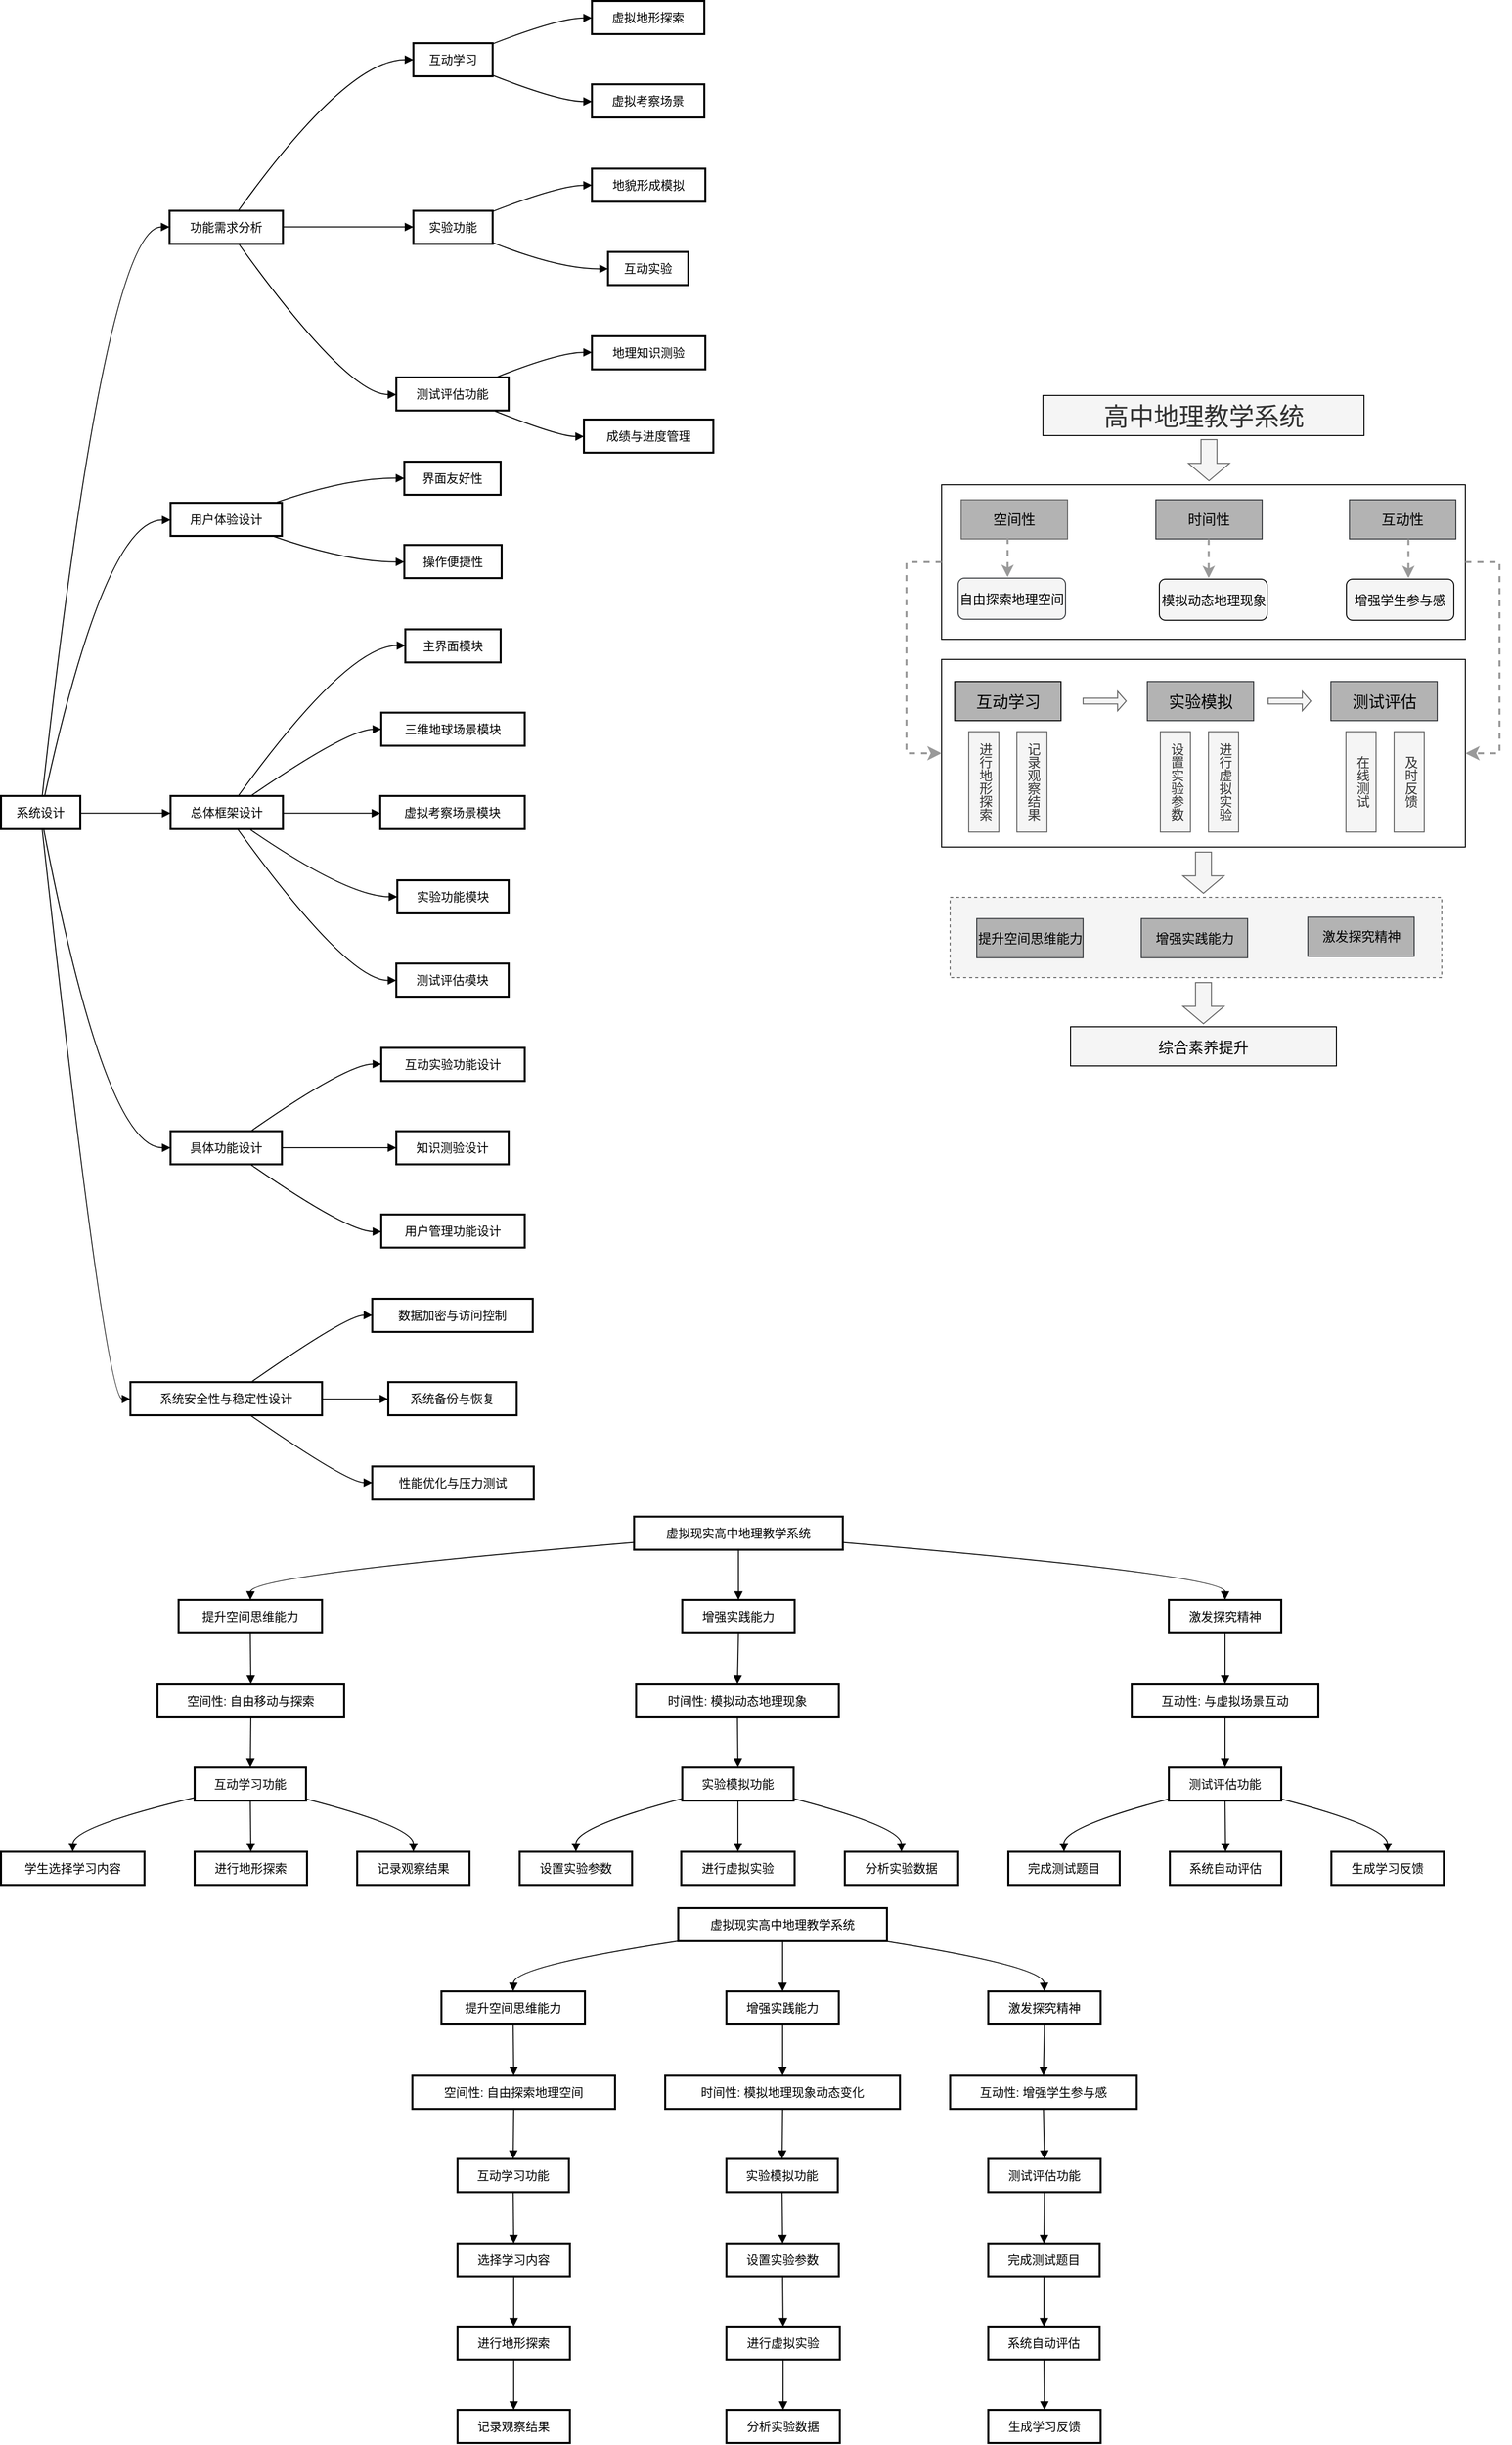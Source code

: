 <mxfile version="24.7.17">
  <diagram name="第 1 页" id="-prV1_K6u-0FTYfRDy4U">
    <mxGraphModel dx="1235" dy="768" grid="0" gridSize="10" guides="1" tooltips="1" connect="1" arrows="1" fold="1" page="1" pageScale="1" pageWidth="827" pageHeight="1169" math="0" shadow="0">
      <root>
        <mxCell id="0" />
        <mxCell id="1" parent="0" />
        <mxCell id="Oh1gPlp_NcjatVWEgPo7-2" value="" style="rounded=0;whiteSpace=wrap;html=1;" parent="1" vertex="1">
          <mxGeometry x="1747.5" y="676" width="522" height="187" as="geometry" />
        </mxCell>
        <mxCell id="Oh1gPlp_NcjatVWEgPo7-1" value="" style="rounded=0;whiteSpace=wrap;html=1;" parent="1" vertex="1">
          <mxGeometry x="1747.5" y="502" width="522" height="154" as="geometry" />
        </mxCell>
        <mxCell id="X02W-XwFpn8-nhFI2tIT-246" value="系统设计" style="whiteSpace=wrap;strokeWidth=2;" parent="1" vertex="1">
          <mxGeometry x="810" y="812" width="79" height="33" as="geometry" />
        </mxCell>
        <mxCell id="X02W-XwFpn8-nhFI2tIT-247" value="功能需求分析" style="whiteSpace=wrap;strokeWidth=2;" parent="1" vertex="1">
          <mxGeometry x="978" y="229" width="113" height="33" as="geometry" />
        </mxCell>
        <mxCell id="X02W-XwFpn8-nhFI2tIT-248" value="互动学习" style="whiteSpace=wrap;strokeWidth=2;" parent="1" vertex="1">
          <mxGeometry x="1221" y="62" width="79" height="33" as="geometry" />
        </mxCell>
        <mxCell id="X02W-XwFpn8-nhFI2tIT-249" value="虚拟地形探索" style="whiteSpace=wrap;strokeWidth=2;" parent="1" vertex="1">
          <mxGeometry x="1399" y="20" width="112" height="33" as="geometry" />
        </mxCell>
        <mxCell id="X02W-XwFpn8-nhFI2tIT-250" value="虚拟考察场景" style="whiteSpace=wrap;strokeWidth=2;" parent="1" vertex="1">
          <mxGeometry x="1399" y="103" width="112" height="33" as="geometry" />
        </mxCell>
        <mxCell id="X02W-XwFpn8-nhFI2tIT-251" value="实验功能" style="whiteSpace=wrap;strokeWidth=2;" parent="1" vertex="1">
          <mxGeometry x="1221" y="229" width="79" height="33" as="geometry" />
        </mxCell>
        <mxCell id="X02W-XwFpn8-nhFI2tIT-252" value="地貌形成模拟" style="whiteSpace=wrap;strokeWidth=2;" parent="1" vertex="1">
          <mxGeometry x="1399" y="187" width="113" height="33" as="geometry" />
        </mxCell>
        <mxCell id="X02W-XwFpn8-nhFI2tIT-253" value="互动实验" style="whiteSpace=wrap;strokeWidth=2;" parent="1" vertex="1">
          <mxGeometry x="1415" y="270" width="80" height="33" as="geometry" />
        </mxCell>
        <mxCell id="X02W-XwFpn8-nhFI2tIT-254" value="测试评估功能" style="whiteSpace=wrap;strokeWidth=2;" parent="1" vertex="1">
          <mxGeometry x="1204" y="395" width="112" height="33" as="geometry" />
        </mxCell>
        <mxCell id="X02W-XwFpn8-nhFI2tIT-255" value="地理知识测验" style="whiteSpace=wrap;strokeWidth=2;" parent="1" vertex="1">
          <mxGeometry x="1399" y="354" width="113" height="33" as="geometry" />
        </mxCell>
        <mxCell id="X02W-XwFpn8-nhFI2tIT-256" value="成绩与进度管理" style="whiteSpace=wrap;strokeWidth=2;" parent="1" vertex="1">
          <mxGeometry x="1391" y="437" width="129" height="33" as="geometry" />
        </mxCell>
        <mxCell id="X02W-XwFpn8-nhFI2tIT-257" value="用户体验设计" style="whiteSpace=wrap;strokeWidth=2;" parent="1" vertex="1">
          <mxGeometry x="979" y="520" width="111" height="33" as="geometry" />
        </mxCell>
        <mxCell id="X02W-XwFpn8-nhFI2tIT-258" value="界面友好性" style="whiteSpace=wrap;strokeWidth=2;" parent="1" vertex="1">
          <mxGeometry x="1212" y="479" width="96" height="33" as="geometry" />
        </mxCell>
        <mxCell id="X02W-XwFpn8-nhFI2tIT-259" value="操作便捷性" style="whiteSpace=wrap;strokeWidth=2;" parent="1" vertex="1">
          <mxGeometry x="1212" y="562" width="97" height="33" as="geometry" />
        </mxCell>
        <mxCell id="X02W-XwFpn8-nhFI2tIT-260" value="总体框架设计" style="whiteSpace=wrap;strokeWidth=2;" parent="1" vertex="1">
          <mxGeometry x="979" y="812" width="112" height="33" as="geometry" />
        </mxCell>
        <mxCell id="X02W-XwFpn8-nhFI2tIT-261" value="主界面模块" style="whiteSpace=wrap;strokeWidth=2;" parent="1" vertex="1">
          <mxGeometry x="1213" y="646" width="95" height="33" as="geometry" />
        </mxCell>
        <mxCell id="X02W-XwFpn8-nhFI2tIT-262" value="三维地球场景模块" style="whiteSpace=wrap;strokeWidth=2;" parent="1" vertex="1">
          <mxGeometry x="1189" y="729" width="143" height="33" as="geometry" />
        </mxCell>
        <mxCell id="X02W-XwFpn8-nhFI2tIT-263" value="虚拟考察场景模块" style="whiteSpace=wrap;strokeWidth=2;" parent="1" vertex="1">
          <mxGeometry x="1188" y="812" width="144" height="33" as="geometry" />
        </mxCell>
        <mxCell id="X02W-XwFpn8-nhFI2tIT-264" value="实验功能模块" style="whiteSpace=wrap;strokeWidth=2;" parent="1" vertex="1">
          <mxGeometry x="1205" y="896" width="111" height="33" as="geometry" />
        </mxCell>
        <mxCell id="X02W-XwFpn8-nhFI2tIT-265" value="测试评估模块" style="whiteSpace=wrap;strokeWidth=2;" parent="1" vertex="1">
          <mxGeometry x="1204" y="979" width="112" height="33" as="geometry" />
        </mxCell>
        <mxCell id="X02W-XwFpn8-nhFI2tIT-266" value="具体功能设计" style="whiteSpace=wrap;strokeWidth=2;" parent="1" vertex="1">
          <mxGeometry x="979" y="1146" width="111" height="33" as="geometry" />
        </mxCell>
        <mxCell id="X02W-XwFpn8-nhFI2tIT-267" value="互动实验功能设计" style="whiteSpace=wrap;strokeWidth=2;" parent="1" vertex="1">
          <mxGeometry x="1189" y="1063" width="143" height="33" as="geometry" />
        </mxCell>
        <mxCell id="X02W-XwFpn8-nhFI2tIT-268" value="知识测验设计" style="whiteSpace=wrap;strokeWidth=2;" parent="1" vertex="1">
          <mxGeometry x="1204" y="1146" width="112" height="33" as="geometry" />
        </mxCell>
        <mxCell id="X02W-XwFpn8-nhFI2tIT-269" value="用户管理功能设计" style="whiteSpace=wrap;strokeWidth=2;" parent="1" vertex="1">
          <mxGeometry x="1189" y="1229" width="143" height="33" as="geometry" />
        </mxCell>
        <mxCell id="X02W-XwFpn8-nhFI2tIT-270" value="系统安全性与稳定性设计" style="whiteSpace=wrap;strokeWidth=2;" parent="1" vertex="1">
          <mxGeometry x="939" y="1396" width="191" height="33" as="geometry" />
        </mxCell>
        <mxCell id="X02W-XwFpn8-nhFI2tIT-271" value="数据加密与访问控制" style="whiteSpace=wrap;strokeWidth=2;" parent="1" vertex="1">
          <mxGeometry x="1180" y="1313" width="160" height="33" as="geometry" />
        </mxCell>
        <mxCell id="X02W-XwFpn8-nhFI2tIT-272" value="系统备份与恢复" style="whiteSpace=wrap;strokeWidth=2;" parent="1" vertex="1">
          <mxGeometry x="1196" y="1396" width="128" height="33" as="geometry" />
        </mxCell>
        <mxCell id="X02W-XwFpn8-nhFI2tIT-273" value="性能优化与压力测试" style="whiteSpace=wrap;strokeWidth=2;" parent="1" vertex="1">
          <mxGeometry x="1180" y="1480" width="161" height="33" as="geometry" />
        </mxCell>
        <mxCell id="X02W-XwFpn8-nhFI2tIT-274" value="" style="curved=1;startArrow=none;endArrow=block;exitX=0.52;exitY=0.01;entryX=0;entryY=0.49;rounded=0;" parent="1" source="X02W-XwFpn8-nhFI2tIT-246" target="X02W-XwFpn8-nhFI2tIT-247" edge="1">
          <mxGeometry relative="1" as="geometry">
            <Array as="points">
              <mxPoint x="914" y="245" />
            </Array>
          </mxGeometry>
        </mxCell>
        <mxCell id="X02W-XwFpn8-nhFI2tIT-275" value="" style="curved=1;startArrow=none;endArrow=block;exitX=0.61;exitY=-0.02;entryX=0;entryY=0.5;rounded=0;" parent="1" source="X02W-XwFpn8-nhFI2tIT-247" target="X02W-XwFpn8-nhFI2tIT-248" edge="1">
          <mxGeometry relative="1" as="geometry">
            <Array as="points">
              <mxPoint x="1155" y="78" />
            </Array>
          </mxGeometry>
        </mxCell>
        <mxCell id="X02W-XwFpn8-nhFI2tIT-276" value="" style="curved=1;startArrow=none;endArrow=block;exitX=1;exitY=0.02;entryX=0;entryY=0.51;rounded=0;" parent="1" source="X02W-XwFpn8-nhFI2tIT-248" target="X02W-XwFpn8-nhFI2tIT-249" edge="1">
          <mxGeometry relative="1" as="geometry">
            <Array as="points">
              <mxPoint x="1366" y="37" />
            </Array>
          </mxGeometry>
        </mxCell>
        <mxCell id="X02W-XwFpn8-nhFI2tIT-277" value="" style="curved=1;startArrow=none;endArrow=block;exitX=1;exitY=0.97;entryX=0;entryY=0.52;rounded=0;" parent="1" source="X02W-XwFpn8-nhFI2tIT-248" target="X02W-XwFpn8-nhFI2tIT-250" edge="1">
          <mxGeometry relative="1" as="geometry">
            <Array as="points">
              <mxPoint x="1366" y="120" />
            </Array>
          </mxGeometry>
        </mxCell>
        <mxCell id="X02W-XwFpn8-nhFI2tIT-278" value="" style="curved=1;startArrow=none;endArrow=block;exitX=1;exitY=0.49;entryX=0;entryY=0.49;rounded=0;" parent="1" source="X02W-XwFpn8-nhFI2tIT-247" target="X02W-XwFpn8-nhFI2tIT-251" edge="1">
          <mxGeometry relative="1" as="geometry">
            <Array as="points" />
          </mxGeometry>
        </mxCell>
        <mxCell id="X02W-XwFpn8-nhFI2tIT-279" value="" style="curved=1;startArrow=none;endArrow=block;exitX=1;exitY=0.02;entryX=0;entryY=0.5;rounded=0;" parent="1" source="X02W-XwFpn8-nhFI2tIT-251" target="X02W-XwFpn8-nhFI2tIT-252" edge="1">
          <mxGeometry relative="1" as="geometry">
            <Array as="points">
              <mxPoint x="1366" y="204" />
            </Array>
          </mxGeometry>
        </mxCell>
        <mxCell id="X02W-XwFpn8-nhFI2tIT-280" value="" style="curved=1;startArrow=none;endArrow=block;exitX=1;exitY=0.96;entryX=0;entryY=0.51;rounded=0;" parent="1" source="X02W-XwFpn8-nhFI2tIT-251" target="X02W-XwFpn8-nhFI2tIT-253" edge="1">
          <mxGeometry relative="1" as="geometry">
            <Array as="points">
              <mxPoint x="1366" y="287" />
            </Array>
          </mxGeometry>
        </mxCell>
        <mxCell id="X02W-XwFpn8-nhFI2tIT-281" value="" style="curved=1;startArrow=none;endArrow=block;exitX=0.61;exitY=1;entryX=0;entryY=0.52;rounded=0;" parent="1" source="X02W-XwFpn8-nhFI2tIT-247" target="X02W-XwFpn8-nhFI2tIT-254" edge="1">
          <mxGeometry relative="1" as="geometry">
            <Array as="points">
              <mxPoint x="1155" y="412" />
            </Array>
          </mxGeometry>
        </mxCell>
        <mxCell id="X02W-XwFpn8-nhFI2tIT-282" value="" style="curved=1;startArrow=none;endArrow=block;exitX=0.88;exitY=0.01;entryX=0;entryY=0.49;rounded=0;" parent="1" source="X02W-XwFpn8-nhFI2tIT-254" target="X02W-XwFpn8-nhFI2tIT-255" edge="1">
          <mxGeometry relative="1" as="geometry">
            <Array as="points">
              <mxPoint x="1366" y="370" />
            </Array>
          </mxGeometry>
        </mxCell>
        <mxCell id="X02W-XwFpn8-nhFI2tIT-283" value="" style="curved=1;startArrow=none;endArrow=block;exitX=0.88;exitY=1.02;entryX=0;entryY=0.51;rounded=0;" parent="1" source="X02W-XwFpn8-nhFI2tIT-254" target="X02W-XwFpn8-nhFI2tIT-256" edge="1">
          <mxGeometry relative="1" as="geometry">
            <Array as="points">
              <mxPoint x="1366" y="454" />
            </Array>
          </mxGeometry>
        </mxCell>
        <mxCell id="X02W-XwFpn8-nhFI2tIT-284" value="" style="curved=1;startArrow=none;endArrow=block;exitX=0.55;exitY=0.01;entryX=0;entryY=0.52;rounded=0;" parent="1" source="X02W-XwFpn8-nhFI2tIT-246" target="X02W-XwFpn8-nhFI2tIT-257" edge="1">
          <mxGeometry relative="1" as="geometry">
            <Array as="points">
              <mxPoint x="914" y="537" />
            </Array>
          </mxGeometry>
        </mxCell>
        <mxCell id="X02W-XwFpn8-nhFI2tIT-285" value="" style="curved=1;startArrow=none;endArrow=block;exitX=0.93;exitY=0.01;entryX=0;entryY=0.5;rounded=0;" parent="1" source="X02W-XwFpn8-nhFI2tIT-257" target="X02W-XwFpn8-nhFI2tIT-258" edge="1">
          <mxGeometry relative="1" as="geometry">
            <Array as="points">
              <mxPoint x="1155" y="495" />
            </Array>
          </mxGeometry>
        </mxCell>
        <mxCell id="X02W-XwFpn8-nhFI2tIT-286" value="" style="curved=1;startArrow=none;endArrow=block;exitX=0.93;exitY=1.02;entryX=0;entryY=0.51;rounded=0;" parent="1" source="X02W-XwFpn8-nhFI2tIT-257" target="X02W-XwFpn8-nhFI2tIT-259" edge="1">
          <mxGeometry relative="1" as="geometry">
            <Array as="points">
              <mxPoint x="1155" y="579" />
            </Array>
          </mxGeometry>
        </mxCell>
        <mxCell id="X02W-XwFpn8-nhFI2tIT-287" value="" style="curved=1;startArrow=none;endArrow=block;exitX=1;exitY=0.52;entryX=0;entryY=0.52;rounded=0;" parent="1" source="X02W-XwFpn8-nhFI2tIT-246" target="X02W-XwFpn8-nhFI2tIT-260" edge="1">
          <mxGeometry relative="1" as="geometry">
            <Array as="points" />
          </mxGeometry>
        </mxCell>
        <mxCell id="X02W-XwFpn8-nhFI2tIT-288" value="" style="curved=1;startArrow=none;endArrow=block;exitX=0.6;exitY=0.01;entryX=0;entryY=0.49;rounded=0;" parent="1" source="X02W-XwFpn8-nhFI2tIT-260" target="X02W-XwFpn8-nhFI2tIT-261" edge="1">
          <mxGeometry relative="1" as="geometry">
            <Array as="points">
              <mxPoint x="1155" y="662" />
            </Array>
          </mxGeometry>
        </mxCell>
        <mxCell id="X02W-XwFpn8-nhFI2tIT-289" value="" style="curved=1;startArrow=none;endArrow=block;exitX=0.71;exitY=0.01;entryX=0;entryY=0.5;rounded=0;" parent="1" source="X02W-XwFpn8-nhFI2tIT-260" target="X02W-XwFpn8-nhFI2tIT-262" edge="1">
          <mxGeometry relative="1" as="geometry">
            <Array as="points">
              <mxPoint x="1155" y="746" />
            </Array>
          </mxGeometry>
        </mxCell>
        <mxCell id="X02W-XwFpn8-nhFI2tIT-290" value="" style="curved=1;startArrow=none;endArrow=block;exitX=0.99;exitY=0.52;entryX=0;entryY=0.52;rounded=0;" parent="1" source="X02W-XwFpn8-nhFI2tIT-260" target="X02W-XwFpn8-nhFI2tIT-263" edge="1">
          <mxGeometry relative="1" as="geometry">
            <Array as="points" />
          </mxGeometry>
        </mxCell>
        <mxCell id="X02W-XwFpn8-nhFI2tIT-291" value="" style="curved=1;startArrow=none;endArrow=block;exitX=0.71;exitY=1.02;entryX=0;entryY=0.5;rounded=0;" parent="1" source="X02W-XwFpn8-nhFI2tIT-260" target="X02W-XwFpn8-nhFI2tIT-264" edge="1">
          <mxGeometry relative="1" as="geometry">
            <Array as="points">
              <mxPoint x="1155" y="912" />
            </Array>
          </mxGeometry>
        </mxCell>
        <mxCell id="X02W-XwFpn8-nhFI2tIT-292" value="" style="curved=1;startArrow=none;endArrow=block;exitX=0.6;exitY=1.02;entryX=0;entryY=0.51;rounded=0;" parent="1" source="X02W-XwFpn8-nhFI2tIT-260" target="X02W-XwFpn8-nhFI2tIT-265" edge="1">
          <mxGeometry relative="1" as="geometry">
            <Array as="points">
              <mxPoint x="1155" y="996" />
            </Array>
          </mxGeometry>
        </mxCell>
        <mxCell id="X02W-XwFpn8-nhFI2tIT-293" value="" style="curved=1;startArrow=none;endArrow=block;exitX=0.54;exitY=1.02;entryX=0;entryY=0.5;rounded=0;" parent="1" source="X02W-XwFpn8-nhFI2tIT-246" target="X02W-XwFpn8-nhFI2tIT-266" edge="1">
          <mxGeometry relative="1" as="geometry">
            <Array as="points">
              <mxPoint x="914" y="1163" />
            </Array>
          </mxGeometry>
        </mxCell>
        <mxCell id="X02W-XwFpn8-nhFI2tIT-294" value="" style="curved=1;startArrow=none;endArrow=block;exitX=0.72;exitY=0;entryX=0;entryY=0.49;rounded=0;" parent="1" source="X02W-XwFpn8-nhFI2tIT-266" target="X02W-XwFpn8-nhFI2tIT-267" edge="1">
          <mxGeometry relative="1" as="geometry">
            <Array as="points">
              <mxPoint x="1155" y="1079" />
            </Array>
          </mxGeometry>
        </mxCell>
        <mxCell id="X02W-XwFpn8-nhFI2tIT-295" value="" style="curved=1;startArrow=none;endArrow=block;exitX=1;exitY=0.5;entryX=0;entryY=0.5;rounded=0;" parent="1" source="X02W-XwFpn8-nhFI2tIT-266" target="X02W-XwFpn8-nhFI2tIT-268" edge="1">
          <mxGeometry relative="1" as="geometry">
            <Array as="points" />
          </mxGeometry>
        </mxCell>
        <mxCell id="X02W-XwFpn8-nhFI2tIT-296" value="" style="curved=1;startArrow=none;endArrow=block;exitX=0.72;exitY=1.01;entryX=0;entryY=0.52;rounded=0;" parent="1" source="X02W-XwFpn8-nhFI2tIT-266" target="X02W-XwFpn8-nhFI2tIT-269" edge="1">
          <mxGeometry relative="1" as="geometry">
            <Array as="points">
              <mxPoint x="1155" y="1246" />
            </Array>
          </mxGeometry>
        </mxCell>
        <mxCell id="X02W-XwFpn8-nhFI2tIT-297" value="" style="curved=1;startArrow=none;endArrow=block;exitX=0.52;exitY=1.02;entryX=0;entryY=0.51;rounded=0;" parent="1" source="X02W-XwFpn8-nhFI2tIT-246" target="X02W-XwFpn8-nhFI2tIT-270" edge="1">
          <mxGeometry relative="1" as="geometry">
            <Array as="points">
              <mxPoint x="914" y="1413" />
            </Array>
          </mxGeometry>
        </mxCell>
        <mxCell id="X02W-XwFpn8-nhFI2tIT-298" value="" style="curved=1;startArrow=none;endArrow=block;exitX=0.63;exitY=0;entryX=0;entryY=0.5;rounded=0;" parent="1" source="X02W-XwFpn8-nhFI2tIT-270" target="X02W-XwFpn8-nhFI2tIT-271" edge="1">
          <mxGeometry relative="1" as="geometry">
            <Array as="points">
              <mxPoint x="1155" y="1329" />
            </Array>
          </mxGeometry>
        </mxCell>
        <mxCell id="X02W-XwFpn8-nhFI2tIT-299" value="" style="curved=1;startArrow=none;endArrow=block;exitX=1;exitY=0.51;entryX=0;entryY=0.51;rounded=0;" parent="1" source="X02W-XwFpn8-nhFI2tIT-270" target="X02W-XwFpn8-nhFI2tIT-272" edge="1">
          <mxGeometry relative="1" as="geometry">
            <Array as="points" />
          </mxGeometry>
        </mxCell>
        <mxCell id="X02W-XwFpn8-nhFI2tIT-300" value="" style="curved=1;startArrow=none;endArrow=block;exitX=0.63;exitY=1.02;entryX=0;entryY=0.49;rounded=0;" parent="1" source="X02W-XwFpn8-nhFI2tIT-270" target="X02W-XwFpn8-nhFI2tIT-273" edge="1">
          <mxGeometry relative="1" as="geometry">
            <Array as="points">
              <mxPoint x="1155" y="1496" />
            </Array>
          </mxGeometry>
        </mxCell>
        <mxCell id="YhO-kmCt9V6vggGE06Bi-33" value="虚拟现实高中地理教学系统" style="whiteSpace=wrap;strokeWidth=2;" parent="1" vertex="1">
          <mxGeometry x="1441" y="1530" width="208" height="33" as="geometry" />
        </mxCell>
        <mxCell id="YhO-kmCt9V6vggGE06Bi-34" value="提升空间思维能力" style="whiteSpace=wrap;strokeWidth=2;" parent="1" vertex="1">
          <mxGeometry x="987" y="1613" width="143" height="33" as="geometry" />
        </mxCell>
        <mxCell id="YhO-kmCt9V6vggGE06Bi-35" value="增强实践能力" style="whiteSpace=wrap;strokeWidth=2;" parent="1" vertex="1">
          <mxGeometry x="1489" y="1613" width="112" height="33" as="geometry" />
        </mxCell>
        <mxCell id="YhO-kmCt9V6vggGE06Bi-36" value="激发探究精神" style="whiteSpace=wrap;strokeWidth=2;" parent="1" vertex="1">
          <mxGeometry x="1974" y="1613" width="112" height="33" as="geometry" />
        </mxCell>
        <mxCell id="YhO-kmCt9V6vggGE06Bi-37" value="空间性: 自由移动与探索" style="whiteSpace=wrap;strokeWidth=2;" parent="1" vertex="1">
          <mxGeometry x="966" y="1697" width="186" height="33" as="geometry" />
        </mxCell>
        <mxCell id="YhO-kmCt9V6vggGE06Bi-38" value="时间性: 模拟动态地理现象" style="whiteSpace=wrap;strokeWidth=2;" parent="1" vertex="1">
          <mxGeometry x="1443" y="1697" width="202" height="33" as="geometry" />
        </mxCell>
        <mxCell id="YhO-kmCt9V6vggGE06Bi-39" value="互动性: 与虚拟场景互动" style="whiteSpace=wrap;strokeWidth=2;" parent="1" vertex="1">
          <mxGeometry x="1937" y="1697" width="186" height="33" as="geometry" />
        </mxCell>
        <mxCell id="YhO-kmCt9V6vggGE06Bi-40" value="互动学习功能" style="whiteSpace=wrap;strokeWidth=2;" parent="1" vertex="1">
          <mxGeometry x="1003" y="1780" width="111" height="33" as="geometry" />
        </mxCell>
        <mxCell id="YhO-kmCt9V6vggGE06Bi-41" value="实验模拟功能" style="whiteSpace=wrap;strokeWidth=2;" parent="1" vertex="1">
          <mxGeometry x="1489" y="1780" width="111" height="33" as="geometry" />
        </mxCell>
        <mxCell id="YhO-kmCt9V6vggGE06Bi-42" value="测试评估功能" style="whiteSpace=wrap;strokeWidth=2;" parent="1" vertex="1">
          <mxGeometry x="1974" y="1780" width="112" height="33" as="geometry" />
        </mxCell>
        <mxCell id="YhO-kmCt9V6vggGE06Bi-43" value="学生选择学习内容" style="whiteSpace=wrap;strokeWidth=2;" parent="1" vertex="1">
          <mxGeometry x="810" y="1864" width="143" height="33" as="geometry" />
        </mxCell>
        <mxCell id="YhO-kmCt9V6vggGE06Bi-44" value="进行地形探索" style="whiteSpace=wrap;strokeWidth=2;" parent="1" vertex="1">
          <mxGeometry x="1003" y="1864" width="112" height="33" as="geometry" />
        </mxCell>
        <mxCell id="YhO-kmCt9V6vggGE06Bi-45" value="记录观察结果" style="whiteSpace=wrap;strokeWidth=2;" parent="1" vertex="1">
          <mxGeometry x="1165" y="1864" width="112" height="33" as="geometry" />
        </mxCell>
        <mxCell id="YhO-kmCt9V6vggGE06Bi-46" value="设置实验参数" style="whiteSpace=wrap;strokeWidth=2;" parent="1" vertex="1">
          <mxGeometry x="1327" y="1864" width="112" height="33" as="geometry" />
        </mxCell>
        <mxCell id="YhO-kmCt9V6vggGE06Bi-47" value="进行虚拟实验" style="whiteSpace=wrap;strokeWidth=2;" parent="1" vertex="1">
          <mxGeometry x="1488" y="1864" width="113" height="33" as="geometry" />
        </mxCell>
        <mxCell id="YhO-kmCt9V6vggGE06Bi-48" value="分析实验数据" style="whiteSpace=wrap;strokeWidth=2;" parent="1" vertex="1">
          <mxGeometry x="1651" y="1864" width="113" height="33" as="geometry" />
        </mxCell>
        <mxCell id="YhO-kmCt9V6vggGE06Bi-49" value="完成测试题目" style="whiteSpace=wrap;strokeWidth=2;" parent="1" vertex="1">
          <mxGeometry x="1814" y="1864" width="111" height="33" as="geometry" />
        </mxCell>
        <mxCell id="YhO-kmCt9V6vggGE06Bi-50" value="系统自动评估" style="whiteSpace=wrap;strokeWidth=2;" parent="1" vertex="1">
          <mxGeometry x="1975" y="1864" width="111" height="33" as="geometry" />
        </mxCell>
        <mxCell id="YhO-kmCt9V6vggGE06Bi-51" value="生成学习反馈" style="whiteSpace=wrap;strokeWidth=2;" parent="1" vertex="1">
          <mxGeometry x="2136" y="1864" width="112" height="33" as="geometry" />
        </mxCell>
        <mxCell id="YhO-kmCt9V6vggGE06Bi-52" value="" style="curved=1;startArrow=none;endArrow=block;exitX=0;exitY=0.78;entryX=0.5;entryY=0.01;rounded=0;" parent="1" source="YhO-kmCt9V6vggGE06Bi-33" target="YhO-kmCt9V6vggGE06Bi-34" edge="1">
          <mxGeometry relative="1" as="geometry">
            <Array as="points">
              <mxPoint x="1059" y="1588" />
            </Array>
          </mxGeometry>
        </mxCell>
        <mxCell id="YhO-kmCt9V6vggGE06Bi-53" value="" style="curved=1;startArrow=none;endArrow=block;exitX=0.5;exitY=1.01;entryX=0.5;entryY=0.01;rounded=0;" parent="1" source="YhO-kmCt9V6vggGE06Bi-33" target="YhO-kmCt9V6vggGE06Bi-35" edge="1">
          <mxGeometry relative="1" as="geometry">
            <Array as="points" />
          </mxGeometry>
        </mxCell>
        <mxCell id="YhO-kmCt9V6vggGE06Bi-54" value="" style="curved=1;startArrow=none;endArrow=block;exitX=1;exitY=0.78;entryX=0.5;entryY=0.01;rounded=0;" parent="1" source="YhO-kmCt9V6vggGE06Bi-33" target="YhO-kmCt9V6vggGE06Bi-36" edge="1">
          <mxGeometry relative="1" as="geometry">
            <Array as="points">
              <mxPoint x="2030" y="1588" />
            </Array>
          </mxGeometry>
        </mxCell>
        <mxCell id="YhO-kmCt9V6vggGE06Bi-55" value="" style="curved=1;startArrow=none;endArrow=block;exitX=0.5;exitY=1.02;entryX=0.5;entryY=-0.01;rounded=0;" parent="1" source="YhO-kmCt9V6vggGE06Bi-34" target="YhO-kmCt9V6vggGE06Bi-37" edge="1">
          <mxGeometry relative="1" as="geometry">
            <Array as="points" />
          </mxGeometry>
        </mxCell>
        <mxCell id="YhO-kmCt9V6vggGE06Bi-56" value="" style="curved=1;startArrow=none;endArrow=block;exitX=0.5;exitY=1.02;entryX=0.5;entryY=-0.01;rounded=0;" parent="1" source="YhO-kmCt9V6vggGE06Bi-35" target="YhO-kmCt9V6vggGE06Bi-38" edge="1">
          <mxGeometry relative="1" as="geometry">
            <Array as="points" />
          </mxGeometry>
        </mxCell>
        <mxCell id="YhO-kmCt9V6vggGE06Bi-57" value="" style="curved=1;startArrow=none;endArrow=block;exitX=0.5;exitY=1.02;entryX=0.5;entryY=-0.01;rounded=0;" parent="1" source="YhO-kmCt9V6vggGE06Bi-36" target="YhO-kmCt9V6vggGE06Bi-39" edge="1">
          <mxGeometry relative="1" as="geometry">
            <Array as="points" />
          </mxGeometry>
        </mxCell>
        <mxCell id="YhO-kmCt9V6vggGE06Bi-58" value="" style="curved=1;startArrow=none;endArrow=block;exitX=0.5;exitY=1.01;entryX=0.5;entryY=0.01;rounded=0;" parent="1" source="YhO-kmCt9V6vggGE06Bi-37" target="YhO-kmCt9V6vggGE06Bi-40" edge="1">
          <mxGeometry relative="1" as="geometry">
            <Array as="points" />
          </mxGeometry>
        </mxCell>
        <mxCell id="YhO-kmCt9V6vggGE06Bi-59" value="" style="curved=1;startArrow=none;endArrow=block;exitX=0.5;exitY=1.01;entryX=0.5;entryY=0.01;rounded=0;" parent="1" source="YhO-kmCt9V6vggGE06Bi-38" target="YhO-kmCt9V6vggGE06Bi-41" edge="1">
          <mxGeometry relative="1" as="geometry">
            <Array as="points" />
          </mxGeometry>
        </mxCell>
        <mxCell id="YhO-kmCt9V6vggGE06Bi-60" value="" style="curved=1;startArrow=none;endArrow=block;exitX=0.5;exitY=1.01;entryX=0.5;entryY=0.01;rounded=0;" parent="1" source="YhO-kmCt9V6vggGE06Bi-39" target="YhO-kmCt9V6vggGE06Bi-42" edge="1">
          <mxGeometry relative="1" as="geometry">
            <Array as="points" />
          </mxGeometry>
        </mxCell>
        <mxCell id="YhO-kmCt9V6vggGE06Bi-61" value="" style="curved=1;startArrow=none;endArrow=block;exitX=0;exitY=0.91;entryX=0.5;entryY=-0.01;rounded=0;" parent="1" source="YhO-kmCt9V6vggGE06Bi-40" target="YhO-kmCt9V6vggGE06Bi-43" edge="1">
          <mxGeometry relative="1" as="geometry">
            <Array as="points">
              <mxPoint x="882" y="1839" />
            </Array>
          </mxGeometry>
        </mxCell>
        <mxCell id="YhO-kmCt9V6vggGE06Bi-62" value="" style="curved=1;startArrow=none;endArrow=block;exitX=0.5;exitY=1.02;entryX=0.5;entryY=-0.01;rounded=0;" parent="1" source="YhO-kmCt9V6vggGE06Bi-40" target="YhO-kmCt9V6vggGE06Bi-44" edge="1">
          <mxGeometry relative="1" as="geometry">
            <Array as="points" />
          </mxGeometry>
        </mxCell>
        <mxCell id="YhO-kmCt9V6vggGE06Bi-63" value="" style="curved=1;startArrow=none;endArrow=block;exitX=1;exitY=0.95;entryX=0.5;entryY=-0.01;rounded=0;" parent="1" source="YhO-kmCt9V6vggGE06Bi-40" target="YhO-kmCt9V6vggGE06Bi-45" edge="1">
          <mxGeometry relative="1" as="geometry">
            <Array as="points">
              <mxPoint x="1221" y="1839" />
            </Array>
          </mxGeometry>
        </mxCell>
        <mxCell id="YhO-kmCt9V6vggGE06Bi-64" value="" style="curved=1;startArrow=none;endArrow=block;exitX=0;exitY=0.94;entryX=0.5;entryY=-0.01;rounded=0;" parent="1" source="YhO-kmCt9V6vggGE06Bi-41" target="YhO-kmCt9V6vggGE06Bi-46" edge="1">
          <mxGeometry relative="1" as="geometry">
            <Array as="points">
              <mxPoint x="1383" y="1839" />
            </Array>
          </mxGeometry>
        </mxCell>
        <mxCell id="YhO-kmCt9V6vggGE06Bi-65" value="" style="curved=1;startArrow=none;endArrow=block;exitX=0.5;exitY=1.02;entryX=0.5;entryY=-0.01;rounded=0;" parent="1" source="YhO-kmCt9V6vggGE06Bi-41" target="YhO-kmCt9V6vggGE06Bi-47" edge="1">
          <mxGeometry relative="1" as="geometry">
            <Array as="points" />
          </mxGeometry>
        </mxCell>
        <mxCell id="YhO-kmCt9V6vggGE06Bi-66" value="" style="curved=1;startArrow=none;endArrow=block;exitX=1;exitY=0.94;entryX=0.5;entryY=-0.01;rounded=0;" parent="1" source="YhO-kmCt9V6vggGE06Bi-41" target="YhO-kmCt9V6vggGE06Bi-48" edge="1">
          <mxGeometry relative="1" as="geometry">
            <Array as="points">
              <mxPoint x="1707" y="1839" />
            </Array>
          </mxGeometry>
        </mxCell>
        <mxCell id="YhO-kmCt9V6vggGE06Bi-67" value="" style="curved=1;startArrow=none;endArrow=block;exitX=0;exitY=0.95;entryX=0.5;entryY=-0.01;rounded=0;" parent="1" source="YhO-kmCt9V6vggGE06Bi-42" target="YhO-kmCt9V6vggGE06Bi-49" edge="1">
          <mxGeometry relative="1" as="geometry">
            <Array as="points">
              <mxPoint x="1869" y="1839" />
            </Array>
          </mxGeometry>
        </mxCell>
        <mxCell id="YhO-kmCt9V6vggGE06Bi-68" value="" style="curved=1;startArrow=none;endArrow=block;exitX=0.5;exitY=1.02;entryX=0.5;entryY=-0.01;rounded=0;" parent="1" source="YhO-kmCt9V6vggGE06Bi-42" target="YhO-kmCt9V6vggGE06Bi-50" edge="1">
          <mxGeometry relative="1" as="geometry">
            <Array as="points" />
          </mxGeometry>
        </mxCell>
        <mxCell id="YhO-kmCt9V6vggGE06Bi-69" value="" style="curved=1;startArrow=none;endArrow=block;exitX=1;exitY=0.95;entryX=0.5;entryY=-0.01;rounded=0;" parent="1" source="YhO-kmCt9V6vggGE06Bi-42" target="YhO-kmCt9V6vggGE06Bi-51" edge="1">
          <mxGeometry relative="1" as="geometry">
            <Array as="points">
              <mxPoint x="2192" y="1839" />
            </Array>
          </mxGeometry>
        </mxCell>
        <mxCell id="YhO-kmCt9V6vggGE06Bi-70" value="虚拟现实高中地理教学系统" style="whiteSpace=wrap;strokeWidth=2;" parent="1" vertex="1">
          <mxGeometry x="1485" y="1920" width="208" height="33" as="geometry" />
        </mxCell>
        <mxCell id="YhO-kmCt9V6vggGE06Bi-71" value="提升空间思维能力" style="whiteSpace=wrap;strokeWidth=2;" parent="1" vertex="1">
          <mxGeometry x="1249" y="2003" width="143" height="33" as="geometry" />
        </mxCell>
        <mxCell id="YhO-kmCt9V6vggGE06Bi-72" value="增强实践能力" style="whiteSpace=wrap;strokeWidth=2;" parent="1" vertex="1">
          <mxGeometry x="1533" y="2003" width="112" height="33" as="geometry" />
        </mxCell>
        <mxCell id="YhO-kmCt9V6vggGE06Bi-73" value="激发探究精神" style="whiteSpace=wrap;strokeWidth=2;" parent="1" vertex="1">
          <mxGeometry x="1794" y="2003" width="112" height="33" as="geometry" />
        </mxCell>
        <mxCell id="YhO-kmCt9V6vggGE06Bi-74" value="空间性: 自由探索地理空间" style="whiteSpace=wrap;strokeWidth=2;" parent="1" vertex="1">
          <mxGeometry x="1220" y="2087" width="202" height="33" as="geometry" />
        </mxCell>
        <mxCell id="YhO-kmCt9V6vggGE06Bi-75" value="时间性: 模拟地理现象动态变化" style="whiteSpace=wrap;strokeWidth=2;" parent="1" vertex="1">
          <mxGeometry x="1472" y="2087" width="234" height="33" as="geometry" />
        </mxCell>
        <mxCell id="YhO-kmCt9V6vggGE06Bi-76" value="互动性: 增强学生参与感" style="whiteSpace=wrap;strokeWidth=2;" parent="1" vertex="1">
          <mxGeometry x="1756" y="2087" width="186" height="33" as="geometry" />
        </mxCell>
        <mxCell id="YhO-kmCt9V6vggGE06Bi-77" value="互动学习功能" style="whiteSpace=wrap;strokeWidth=2;" parent="1" vertex="1">
          <mxGeometry x="1265" y="2170" width="111" height="33" as="geometry" />
        </mxCell>
        <mxCell id="YhO-kmCt9V6vggGE06Bi-78" value="实验模拟功能" style="whiteSpace=wrap;strokeWidth=2;" parent="1" vertex="1">
          <mxGeometry x="1533" y="2170" width="111" height="33" as="geometry" />
        </mxCell>
        <mxCell id="YhO-kmCt9V6vggGE06Bi-79" value="测试评估功能" style="whiteSpace=wrap;strokeWidth=2;" parent="1" vertex="1">
          <mxGeometry x="1794" y="2170" width="112" height="33" as="geometry" />
        </mxCell>
        <mxCell id="YhO-kmCt9V6vggGE06Bi-80" value="选择学习内容" style="whiteSpace=wrap;strokeWidth=2;" parent="1" vertex="1">
          <mxGeometry x="1265" y="2254" width="112" height="33" as="geometry" />
        </mxCell>
        <mxCell id="YhO-kmCt9V6vggGE06Bi-81" value="进行地形探索" style="whiteSpace=wrap;strokeWidth=2;" parent="1" vertex="1">
          <mxGeometry x="1265" y="2337" width="112" height="33" as="geometry" />
        </mxCell>
        <mxCell id="YhO-kmCt9V6vggGE06Bi-82" value="记录观察结果" style="whiteSpace=wrap;strokeWidth=2;" parent="1" vertex="1">
          <mxGeometry x="1265" y="2420" width="112" height="33" as="geometry" />
        </mxCell>
        <mxCell id="YhO-kmCt9V6vggGE06Bi-83" value="设置实验参数" style="whiteSpace=wrap;strokeWidth=2;" parent="1" vertex="1">
          <mxGeometry x="1533" y="2254" width="112" height="33" as="geometry" />
        </mxCell>
        <mxCell id="YhO-kmCt9V6vggGE06Bi-84" value="进行虚拟实验" style="whiteSpace=wrap;strokeWidth=2;" parent="1" vertex="1">
          <mxGeometry x="1533" y="2337" width="113" height="33" as="geometry" />
        </mxCell>
        <mxCell id="YhO-kmCt9V6vggGE06Bi-85" value="分析实验数据" style="whiteSpace=wrap;strokeWidth=2;" parent="1" vertex="1">
          <mxGeometry x="1533" y="2420" width="113" height="33" as="geometry" />
        </mxCell>
        <mxCell id="YhO-kmCt9V6vggGE06Bi-86" value="完成测试题目" style="whiteSpace=wrap;strokeWidth=2;" parent="1" vertex="1">
          <mxGeometry x="1794" y="2254" width="111" height="33" as="geometry" />
        </mxCell>
        <mxCell id="YhO-kmCt9V6vggGE06Bi-87" value="系统自动评估" style="whiteSpace=wrap;strokeWidth=2;" parent="1" vertex="1">
          <mxGeometry x="1794" y="2337" width="111" height="33" as="geometry" />
        </mxCell>
        <mxCell id="YhO-kmCt9V6vggGE06Bi-88" value="生成学习反馈" style="whiteSpace=wrap;strokeWidth=2;" parent="1" vertex="1">
          <mxGeometry x="1794" y="2420" width="112" height="33" as="geometry" />
        </mxCell>
        <mxCell id="YhO-kmCt9V6vggGE06Bi-89" value="" style="curved=1;startArrow=none;endArrow=block;exitX=0;exitY=1;entryX=0.5;entryY=0.01;rounded=0;" parent="1" source="YhO-kmCt9V6vggGE06Bi-70" target="YhO-kmCt9V6vggGE06Bi-71" edge="1">
          <mxGeometry relative="1" as="geometry">
            <Array as="points">
              <mxPoint x="1321" y="1978" />
            </Array>
          </mxGeometry>
        </mxCell>
        <mxCell id="YhO-kmCt9V6vggGE06Bi-90" value="" style="curved=1;startArrow=none;endArrow=block;exitX=0.5;exitY=1.01;entryX=0.5;entryY=0.01;rounded=0;" parent="1" source="YhO-kmCt9V6vggGE06Bi-70" target="YhO-kmCt9V6vggGE06Bi-72" edge="1">
          <mxGeometry relative="1" as="geometry">
            <Array as="points" />
          </mxGeometry>
        </mxCell>
        <mxCell id="YhO-kmCt9V6vggGE06Bi-91" value="" style="curved=1;startArrow=none;endArrow=block;exitX=1;exitY=1.01;entryX=0.5;entryY=0.01;rounded=0;" parent="1" source="YhO-kmCt9V6vggGE06Bi-70" target="YhO-kmCt9V6vggGE06Bi-73" edge="1">
          <mxGeometry relative="1" as="geometry">
            <Array as="points">
              <mxPoint x="1849" y="1978" />
            </Array>
          </mxGeometry>
        </mxCell>
        <mxCell id="YhO-kmCt9V6vggGE06Bi-92" value="" style="curved=1;startArrow=none;endArrow=block;exitX=0.5;exitY=1.02;entryX=0.5;entryY=-0.01;rounded=0;" parent="1" source="YhO-kmCt9V6vggGE06Bi-71" target="YhO-kmCt9V6vggGE06Bi-74" edge="1">
          <mxGeometry relative="1" as="geometry">
            <Array as="points" />
          </mxGeometry>
        </mxCell>
        <mxCell id="YhO-kmCt9V6vggGE06Bi-93" value="" style="curved=1;startArrow=none;endArrow=block;exitX=0.5;exitY=1.02;entryX=0.5;entryY=-0.01;rounded=0;" parent="1" source="YhO-kmCt9V6vggGE06Bi-72" target="YhO-kmCt9V6vggGE06Bi-75" edge="1">
          <mxGeometry relative="1" as="geometry">
            <Array as="points" />
          </mxGeometry>
        </mxCell>
        <mxCell id="YhO-kmCt9V6vggGE06Bi-94" value="" style="curved=1;startArrow=none;endArrow=block;exitX=0.5;exitY=1.02;entryX=0.5;entryY=-0.01;rounded=0;" parent="1" source="YhO-kmCt9V6vggGE06Bi-73" target="YhO-kmCt9V6vggGE06Bi-76" edge="1">
          <mxGeometry relative="1" as="geometry">
            <Array as="points" />
          </mxGeometry>
        </mxCell>
        <mxCell id="YhO-kmCt9V6vggGE06Bi-95" value="" style="curved=1;startArrow=none;endArrow=block;exitX=0.5;exitY=1.01;entryX=0.5;entryY=0.01;rounded=0;" parent="1" source="YhO-kmCt9V6vggGE06Bi-74" target="YhO-kmCt9V6vggGE06Bi-77" edge="1">
          <mxGeometry relative="1" as="geometry">
            <Array as="points" />
          </mxGeometry>
        </mxCell>
        <mxCell id="YhO-kmCt9V6vggGE06Bi-96" value="" style="curved=1;startArrow=none;endArrow=block;exitX=0.5;exitY=1.01;entryX=0.5;entryY=0.01;rounded=0;" parent="1" source="YhO-kmCt9V6vggGE06Bi-75" target="YhO-kmCt9V6vggGE06Bi-78" edge="1">
          <mxGeometry relative="1" as="geometry">
            <Array as="points" />
          </mxGeometry>
        </mxCell>
        <mxCell id="YhO-kmCt9V6vggGE06Bi-97" value="" style="curved=1;startArrow=none;endArrow=block;exitX=0.5;exitY=1.01;entryX=0.5;entryY=0.01;rounded=0;" parent="1" source="YhO-kmCt9V6vggGE06Bi-76" target="YhO-kmCt9V6vggGE06Bi-79" edge="1">
          <mxGeometry relative="1" as="geometry">
            <Array as="points" />
          </mxGeometry>
        </mxCell>
        <mxCell id="YhO-kmCt9V6vggGE06Bi-98" value="" style="curved=1;startArrow=none;endArrow=block;exitX=0.5;exitY=1.02;entryX=0.5;entryY=-0.01;rounded=0;" parent="1" source="YhO-kmCt9V6vggGE06Bi-77" target="YhO-kmCt9V6vggGE06Bi-80" edge="1">
          <mxGeometry relative="1" as="geometry">
            <Array as="points" />
          </mxGeometry>
        </mxCell>
        <mxCell id="YhO-kmCt9V6vggGE06Bi-99" value="" style="curved=1;startArrow=none;endArrow=block;exitX=0.5;exitY=1;entryX=0.5;entryY=0;rounded=0;" parent="1" source="YhO-kmCt9V6vggGE06Bi-80" target="YhO-kmCt9V6vggGE06Bi-81" edge="1">
          <mxGeometry relative="1" as="geometry">
            <Array as="points" />
          </mxGeometry>
        </mxCell>
        <mxCell id="YhO-kmCt9V6vggGE06Bi-100" value="" style="curved=1;startArrow=none;endArrow=block;exitX=0.5;exitY=1.01;entryX=0.5;entryY=0.01;rounded=0;" parent="1" source="YhO-kmCt9V6vggGE06Bi-81" target="YhO-kmCt9V6vggGE06Bi-82" edge="1">
          <mxGeometry relative="1" as="geometry">
            <Array as="points" />
          </mxGeometry>
        </mxCell>
        <mxCell id="YhO-kmCt9V6vggGE06Bi-101" value="" style="curved=1;startArrow=none;endArrow=block;exitX=0.5;exitY=1.02;entryX=0.5;entryY=-0.01;rounded=0;" parent="1" source="YhO-kmCt9V6vggGE06Bi-78" target="YhO-kmCt9V6vggGE06Bi-83" edge="1">
          <mxGeometry relative="1" as="geometry">
            <Array as="points" />
          </mxGeometry>
        </mxCell>
        <mxCell id="YhO-kmCt9V6vggGE06Bi-102" value="" style="curved=1;startArrow=none;endArrow=block;exitX=0.5;exitY=1;entryX=0.5;entryY=0;rounded=0;" parent="1" source="YhO-kmCt9V6vggGE06Bi-83" target="YhO-kmCt9V6vggGE06Bi-84" edge="1">
          <mxGeometry relative="1" as="geometry">
            <Array as="points" />
          </mxGeometry>
        </mxCell>
        <mxCell id="YhO-kmCt9V6vggGE06Bi-103" value="" style="curved=1;startArrow=none;endArrow=block;exitX=0.5;exitY=1.01;entryX=0.5;entryY=0.01;rounded=0;" parent="1" source="YhO-kmCt9V6vggGE06Bi-84" target="YhO-kmCt9V6vggGE06Bi-85" edge="1">
          <mxGeometry relative="1" as="geometry">
            <Array as="points" />
          </mxGeometry>
        </mxCell>
        <mxCell id="YhO-kmCt9V6vggGE06Bi-104" value="" style="curved=1;startArrow=none;endArrow=block;exitX=0.5;exitY=1.02;entryX=0.5;entryY=-0.01;rounded=0;" parent="1" source="YhO-kmCt9V6vggGE06Bi-79" target="YhO-kmCt9V6vggGE06Bi-86" edge="1">
          <mxGeometry relative="1" as="geometry">
            <Array as="points" />
          </mxGeometry>
        </mxCell>
        <mxCell id="YhO-kmCt9V6vggGE06Bi-105" value="" style="curved=1;startArrow=none;endArrow=block;exitX=0.5;exitY=1;entryX=0.5;entryY=0;rounded=0;" parent="1" source="YhO-kmCt9V6vggGE06Bi-86" target="YhO-kmCt9V6vggGE06Bi-87" edge="1">
          <mxGeometry relative="1" as="geometry">
            <Array as="points" />
          </mxGeometry>
        </mxCell>
        <mxCell id="YhO-kmCt9V6vggGE06Bi-106" value="" style="curved=1;startArrow=none;endArrow=block;exitX=0.5;exitY=1.01;entryX=0.5;entryY=0.01;rounded=0;" parent="1" source="YhO-kmCt9V6vggGE06Bi-87" target="YhO-kmCt9V6vggGE06Bi-88" edge="1">
          <mxGeometry relative="1" as="geometry">
            <Array as="points" />
          </mxGeometry>
        </mxCell>
        <mxCell id="YhO-kmCt9V6vggGE06Bi-107" value="&lt;font style=&quot;font-size: 25px;&quot;&gt;高中地理教学系统&lt;/font&gt;" style="rounded=0;whiteSpace=wrap;html=1;fillColor=#f5f5f5;fontColor=#333333;strokeColor=#000000;spacing=32;spacingTop=0;spacingLeft=0;verticalAlign=middle;fontSize=25;" parent="1" vertex="1">
          <mxGeometry x="1848.5" y="413" width="320" height="40" as="geometry" />
        </mxCell>
        <mxCell id="YhO-kmCt9V6vggGE06Bi-126" value="" style="shape=singleArrow;direction=south;whiteSpace=wrap;html=1;arrowWidth=0.387;arrowSize=0.425;fillColor=#f5f5f5;fontColor=#333333;strokeColor=#666666;" parent="1" vertex="1">
          <mxGeometry x="1993.5" y="457" width="41" height="41" as="geometry" />
        </mxCell>
        <mxCell id="YhO-kmCt9V6vggGE06Bi-151" value="实验模拟" style="rounded=0;whiteSpace=wrap;html=1;fillColor=#B3B3B3;strokeColor=#36393d;fontSize=16;" parent="1" vertex="1">
          <mxGeometry x="1952.5" y="698" width="106" height="39" as="geometry" />
        </mxCell>
        <mxCell id="YhO-kmCt9V6vggGE06Bi-152" value="测试评估" style="rounded=0;whiteSpace=wrap;html=1;fillColor=#B3B3B3;strokeColor=#36393d;fontSize=16;" parent="1" vertex="1">
          <mxGeometry x="2135.5" y="698" width="106" height="39" as="geometry" />
        </mxCell>
        <mxCell id="YhO-kmCt9V6vggGE06Bi-153" value="" style="shape=singleArrow;whiteSpace=wrap;html=1;fillColor=#f5f5f5;fontColor=#333333;strokeColor=#666666;" parent="1" vertex="1">
          <mxGeometry x="1888.5" y="707.75" width="43" height="19.5" as="geometry" />
        </mxCell>
        <mxCell id="YhO-kmCt9V6vggGE06Bi-154" value="" style="shape=singleArrow;whiteSpace=wrap;html=1;fillColor=#f5f5f5;fontColor=#333333;strokeColor=#666666;" parent="1" vertex="1">
          <mxGeometry x="2073" y="707.75" width="42.5" height="19.5" as="geometry" />
        </mxCell>
        <mxCell id="YhO-kmCt9V6vggGE06Bi-155" value="进行地形探索" style="rounded=0;whiteSpace=wrap;html=1;fillColor=#f5f5f5;fontColor=#333333;strokeColor=#666666;fontSize=13;textDirection=vertical-lr;" parent="1" vertex="1">
          <mxGeometry x="1774.5" y="748" width="30" height="100" as="geometry" />
        </mxCell>
        <mxCell id="YhO-kmCt9V6vggGE06Bi-156" value="记录观察结果" style="rounded=0;whiteSpace=wrap;html=1;fillColor=#f5f5f5;fontColor=#333333;strokeColor=#666666;fontSize=13;textDirection=vertical-lr;" parent="1" vertex="1">
          <mxGeometry x="1822.5" y="748" width="30" height="100" as="geometry" />
        </mxCell>
        <mxCell id="YhO-kmCt9V6vggGE06Bi-160" value="互动学习" style="rounded=0;whiteSpace=wrap;html=1;fillColor=#B3B3B3;strokeColor=#000000;fontSize=16;" parent="1" vertex="1">
          <mxGeometry x="1760.5" y="698" width="106" height="39" as="geometry" />
        </mxCell>
        <mxCell id="YhO-kmCt9V6vggGE06Bi-162" value="设置实验参数" style="rounded=0;whiteSpace=wrap;html=1;fillColor=#f5f5f5;fontColor=#333333;strokeColor=#666666;textDirection=vertical-lr;fontSize=13;" parent="1" vertex="1">
          <mxGeometry x="1965.5" y="748" width="30" height="100" as="geometry" />
        </mxCell>
        <mxCell id="YhO-kmCt9V6vggGE06Bi-163" value="进行虚拟实验" style="rounded=0;whiteSpace=wrap;html=1;fillColor=#f5f5f5;fontColor=#333333;strokeColor=#666666;textDirection=vertical-lr;fontSize=13;" parent="1" vertex="1">
          <mxGeometry x="2013.5" y="748" width="30" height="100" as="geometry" />
        </mxCell>
        <mxCell id="YhO-kmCt9V6vggGE06Bi-164" value="在线测试" style="rounded=0;whiteSpace=wrap;html=1;fillColor=#f5f5f5;fontColor=#333333;strokeColor=#666666;textDirection=vertical-lr;fontSize=13;" parent="1" vertex="1">
          <mxGeometry x="2150.5" y="748" width="30" height="100" as="geometry" />
        </mxCell>
        <mxCell id="YhO-kmCt9V6vggGE06Bi-165" value="及时反馈" style="rounded=0;whiteSpace=wrap;html=1;fillColor=#f5f5f5;fontColor=#333333;strokeColor=#666666;textDirection=vertical-lr;fontSize=13;" parent="1" vertex="1">
          <mxGeometry x="2198.5" y="748" width="30" height="100" as="geometry" />
        </mxCell>
        <mxCell id="YhO-kmCt9V6vggGE06Bi-166" value="" style="rounded=0;whiteSpace=wrap;html=1;fillColor=#f5f5f5;strokeColor=#666666;fontColor=#333333;dashed=1;" parent="1" vertex="1">
          <mxGeometry x="1756" y="913" width="490" height="80" as="geometry" />
        </mxCell>
        <mxCell id="YhO-kmCt9V6vggGE06Bi-167" value="&lt;span style=&quot;color: rgb(0, 0, 0); font-size: 13px;&quot;&gt;提升空间思维能力&lt;/span&gt;" style="rounded=0;whiteSpace=wrap;html=1;fillColor=#B3B3B3;strokeColor=#36393d;" parent="1" vertex="1">
          <mxGeometry x="1782.5" y="934.25" width="106" height="39" as="geometry" />
        </mxCell>
        <mxCell id="YhO-kmCt9V6vggGE06Bi-168" value="&lt;font style=&quot;font-size: 13px;&quot;&gt;&lt;span style=&quot;color: rgb(0, 0, 0); font-family: Helvetica; font-style: normal; font-variant-ligatures: normal; font-variant-caps: normal; font-weight: 400; letter-spacing: normal; orphans: 2; text-align: center; text-indent: 0px; text-transform: none; widows: 2; word-spacing: 0px; -webkit-text-stroke-width: 0px; white-space: normal; text-decoration-thickness: initial; text-decoration-style: initial; text-decoration-color: initial; float: none; font-size: 13px; display: inline !important;&quot;&gt;增强实践能力&lt;/span&gt;&lt;br style=&quot;font-size: 13px;&quot;&gt;&lt;/font&gt;" style="rounded=0;whiteSpace=wrap;html=1;fillColor=#B3B3B3;strokeColor=#36393d;fontSize=13;verticalAlign=middle;labelPosition=center;verticalLabelPosition=middle;align=center;" parent="1" vertex="1">
          <mxGeometry x="1946.5" y="934.25" width="106" height="39" as="geometry" />
        </mxCell>
        <mxCell id="YhO-kmCt9V6vggGE06Bi-169" value="&lt;span style=&quot;color: rgb(0, 0, 0); font-size: 13px;&quot;&gt;激发探究精神&lt;/span&gt;" style="rounded=0;whiteSpace=wrap;html=1;fillColor=#B3B3B3;strokeColor=#36393d;" parent="1" vertex="1">
          <mxGeometry x="2112.5" y="932.75" width="106" height="39" as="geometry" />
        </mxCell>
        <mxCell id="YhO-kmCt9V6vggGE06Bi-172" value="&lt;font color=&quot;#000000&quot;&gt;&lt;span style=&quot;font-size: 15px;&quot;&gt;综合素养提升&lt;/span&gt;&lt;/font&gt;" style="rounded=0;whiteSpace=wrap;html=1;fillColor=#f5f5f5;fontColor=#333333;strokeColor=#000000;" parent="1" vertex="1">
          <mxGeometry x="1876" y="1042" width="265" height="39" as="geometry" />
        </mxCell>
        <mxCell id="0JYKXFtA4jt-9a8Jvdd_-7" value="&lt;span style=&quot;color: rgb(0, 0, 0);&quot;&gt;空间性&lt;/span&gt;" style="rounded=0;whiteSpace=wrap;html=1;fillColor=#B3B3B3;strokeColor=#666666;fontSize=14;gradientColor=none;" parent="1" vertex="1">
          <mxGeometry x="1767" y="517" width="106" height="39" as="geometry" />
        </mxCell>
        <mxCell id="0JYKXFtA4jt-9a8Jvdd_-8" value="时间性" style="rounded=0;whiteSpace=wrap;html=1;fillColor=#B3B3B3;strokeColor=#36393d;fontSize=14;" parent="1" vertex="1">
          <mxGeometry x="1961" y="517" width="106" height="39" as="geometry" />
        </mxCell>
        <mxCell id="0JYKXFtA4jt-9a8Jvdd_-9" value="互动性" style="rounded=0;whiteSpace=wrap;html=1;fillColor=#B3B3B3;strokeColor=#36393d;fontSize=14;" parent="1" vertex="1">
          <mxGeometry x="2154" y="517" width="106" height="39" as="geometry" />
        </mxCell>
        <mxCell id="0JYKXFtA4jt-9a8Jvdd_-10" value="&lt;span style=&quot;color: rgb(0, 0, 0); font-size: 13px;&quot;&gt;自由探索地理空间&lt;/span&gt;" style="rounded=1;whiteSpace=wrap;html=1;fillColor=#F5F5F5;strokeColor=#36393d;fontSize=13;" parent="1" vertex="1">
          <mxGeometry x="1764" y="595" width="107" height="41" as="geometry" />
        </mxCell>
        <mxCell id="0JYKXFtA4jt-9a8Jvdd_-11" value="&lt;span style=&quot;color: rgb(0, 0, 0); font-size: 13px;&quot;&gt;模拟动态地理现象&lt;/span&gt;" style="rounded=1;whiteSpace=wrap;html=1;fillColor=#F5F5F5;fontColor=#333333;strokeColor=#000000;fontSize=13;" parent="1" vertex="1">
          <mxGeometry x="1964.5" y="596" width="107.5" height="41" as="geometry" />
        </mxCell>
        <mxCell id="0JYKXFtA4jt-9a8Jvdd_-12" value="&lt;span style=&quot;color: rgb(0, 0, 0); font-size: 13px;&quot;&gt;增强学生参与感&lt;/span&gt;" style="rounded=1;whiteSpace=wrap;html=1;fillColor=#F5F5F5;fontColor=#333333;strokeColor=#000000;fontSize=13;" parent="1" vertex="1">
          <mxGeometry x="2151" y="596" width="107" height="41" as="geometry" />
        </mxCell>
        <mxCell id="0JYKXFtA4jt-9a8Jvdd_-18" value="" style="endArrow=classic;html=1;rounded=0;dashed=1;strokeWidth=2;strokeColor=#999999;" parent="1" edge="1">
          <mxGeometry width="50" height="50" relative="1" as="geometry">
            <mxPoint x="1813.25" y="555" as="sourcePoint" />
            <mxPoint x="1813.25" y="594" as="targetPoint" />
          </mxGeometry>
        </mxCell>
        <mxCell id="0JYKXFtA4jt-9a8Jvdd_-19" value="" style="endArrow=classic;html=1;rounded=0;dashed=1;strokeWidth=2;strokeColor=#999999;" parent="1" edge="1">
          <mxGeometry width="50" height="50" relative="1" as="geometry">
            <mxPoint x="2013.75" y="556" as="sourcePoint" />
            <mxPoint x="2013.75" y="595" as="targetPoint" />
          </mxGeometry>
        </mxCell>
        <mxCell id="0JYKXFtA4jt-9a8Jvdd_-20" value="" style="endArrow=classic;html=1;rounded=0;strokeColor=#999999;strokeWidth=2;dashed=1;" parent="1" edge="1">
          <mxGeometry width="50" height="50" relative="1" as="geometry">
            <mxPoint x="2212.75" y="556" as="sourcePoint" />
            <mxPoint x="2212.75" y="595" as="targetPoint" />
          </mxGeometry>
        </mxCell>
        <mxCell id="0JYKXFtA4jt-9a8Jvdd_-24" value="" style="edgeStyle=elbowEdgeStyle;elbow=horizontal;endArrow=classic;html=1;curved=0;rounded=0;endSize=8;startSize=8;exitX=0;exitY=0.5;exitDx=0;exitDy=0;dashed=1;strokeColor=#999999;strokeWidth=2;entryX=0;entryY=0.5;entryDx=0;entryDy=0;" parent="1" source="Oh1gPlp_NcjatVWEgPo7-1" target="Oh1gPlp_NcjatVWEgPo7-2" edge="1">
          <mxGeometry width="50" height="50" relative="1" as="geometry">
            <mxPoint x="1747.498" y="552.876" as="sourcePoint" />
            <mxPoint x="1741" y="772.13" as="targetPoint" />
            <Array as="points">
              <mxPoint x="1712.47" y="575.39" />
            </Array>
          </mxGeometry>
        </mxCell>
        <mxCell id="0JYKXFtA4jt-9a8Jvdd_-25" value="" style="edgeStyle=elbowEdgeStyle;elbow=horizontal;endArrow=classic;html=1;curved=0;rounded=0;endSize=8;startSize=8;exitX=1;exitY=0.5;exitDx=0;exitDy=0;entryX=1;entryY=0.5;entryDx=0;entryDy=0;dashed=1;strokeColor=#999999;strokeWidth=2;" parent="1" source="Oh1gPlp_NcjatVWEgPo7-1" target="Oh1gPlp_NcjatVWEgPo7-2" edge="1">
          <mxGeometry width="50" height="50" relative="1" as="geometry">
            <mxPoint x="2271.528" y="511.996" as="sourcePoint" />
            <mxPoint x="2252.0" y="717.5" as="targetPoint" />
            <Array as="points">
              <mxPoint x="2303.528" y="569.996" />
            </Array>
          </mxGeometry>
        </mxCell>
        <mxCell id="Oh1gPlp_NcjatVWEgPo7-3" value="" style="shape=singleArrow;direction=south;whiteSpace=wrap;html=1;arrowWidth=0.387;arrowSize=0.425;fillColor=#f5f5f5;fontColor=#333333;strokeColor=#666666;" parent="1" vertex="1">
          <mxGeometry x="1988" y="868" width="41" height="41" as="geometry" />
        </mxCell>
        <mxCell id="Oh1gPlp_NcjatVWEgPo7-4" value="" style="shape=singleArrow;direction=south;whiteSpace=wrap;html=1;arrowWidth=0.387;arrowSize=0.425;fillColor=#f5f5f5;fontColor=#333333;strokeColor=#666666;" parent="1" vertex="1">
          <mxGeometry x="1988" y="998" width="41" height="41" as="geometry" />
        </mxCell>
      </root>
    </mxGraphModel>
  </diagram>
</mxfile>
